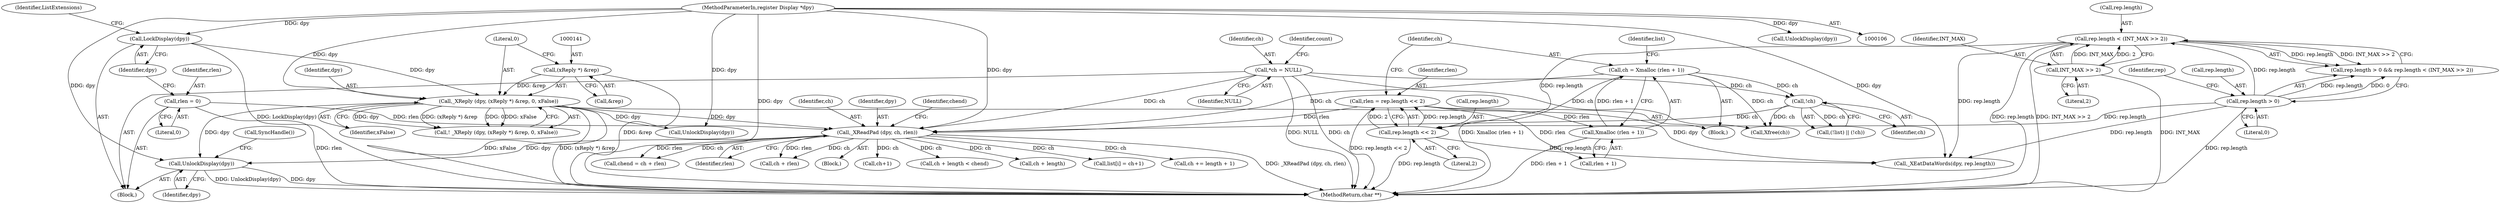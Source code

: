 digraph "0_libx11_dbf72805fd9d7b1846fe9a11b46f3994bfc27fea_0@pointer" {
"1000283" [label="(Call,UnlockDisplay(dpy))"];
"1000138" [label="(Call,_XReply (dpy, (xReply *) &rep, 0, xFalse))"];
"1000131" [label="(Call,LockDisplay(dpy))"];
"1000107" [label="(MethodParameterIn,register Display *dpy)"];
"1000140" [label="(Call,(xReply *) &rep)"];
"1000219" [label="(Call,_XReadPad (dpy, ch, rlen))"];
"1000116" [label="(Call,*ch = NULL)"];
"1000200" [label="(Call,!ch)"];
"1000190" [label="(Call,ch = Xmalloc (rlen + 1))"];
"1000192" [label="(Call,Xmalloc (rlen + 1))"];
"1000183" [label="(Call,rlen = rep.length << 2)"];
"1000185" [label="(Call,rep.length << 2)"];
"1000175" [label="(Call,rep.length < (INT_MAX >> 2))"];
"1000170" [label="(Call,rep.length > 0)"];
"1000179" [label="(Call,INT_MAX >> 2)"];
"1000128" [label="(Call,rlen = 0)"];
"1000246" [label="(Call,ch + length)"];
"1000175" [label="(Call,rep.length < (INT_MAX >> 2))"];
"1000180" [label="(Identifier,INT_MAX)"];
"1000142" [label="(Call,&rep)"];
"1000283" [label="(Call,UnlockDisplay(dpy))"];
"1000138" [label="(Call,_XReply (dpy, (xReply *) &rep, 0, xFalse))"];
"1000117" [label="(Identifier,ch)"];
"1000140" [label="(Call,(xReply *) &rep)"];
"1000200" [label="(Call,!ch)"];
"1000183" [label="(Call,rlen = rep.length << 2)"];
"1000205" [label="(Call,Xfree(ch))"];
"1000118" [label="(Identifier,NULL)"];
"1000186" [label="(Call,rep.length)"];
"1000251" [label="(Call,list[i] = ch+1)"];
"1000170" [label="(Call,rep.length > 0)"];
"1000129" [label="(Identifier,rlen)"];
"1000284" [label="(Identifier,dpy)"];
"1000176" [label="(Call,rep.length)"];
"1000177" [label="(Identifier,rep)"];
"1000258" [label="(Call,ch += length + 1)"];
"1000223" [label="(Call,chend = ch + rlen)"];
"1000192" [label="(Call,Xmalloc (rlen + 1))"];
"1000219" [label="(Call,_XReadPad (dpy, ch, rlen))"];
"1000147" [label="(Call,UnlockDisplay(dpy))"];
"1000169" [label="(Call,rep.length > 0 && rep.length < (INT_MAX >> 2))"];
"1000174" [label="(Literal,0)"];
"1000185" [label="(Call,rep.length << 2)"];
"1000131" [label="(Call,LockDisplay(dpy))"];
"1000222" [label="(Identifier,rlen)"];
"1000107" [label="(MethodParameterIn,register Display *dpy)"];
"1000134" [label="(Identifier,ListExtensions)"];
"1000221" [label="(Identifier,ch)"];
"1000197" [label="(Call,(!list) || (!ch))"];
"1000145" [label="(Identifier,xFalse)"];
"1000220" [label="(Identifier,dpy)"];
"1000184" [label="(Identifier,rlen)"];
"1000122" [label="(Identifier,count)"];
"1000193" [label="(Call,rlen + 1)"];
"1000128" [label="(Call,rlen = 0)"];
"1000189" [label="(Literal,2)"];
"1000207" [label="(Call,_XEatDataWords(dpy, rep.length))"];
"1000199" [label="(Identifier,list)"];
"1000225" [label="(Call,ch + rlen)"];
"1000201" [label="(Identifier,ch)"];
"1000132" [label="(Identifier,dpy)"];
"1000158" [label="(Block,)"];
"1000116" [label="(Call,*ch = NULL)"];
"1000139" [label="(Identifier,dpy)"];
"1000212" [label="(Call,UnlockDisplay(dpy))"];
"1000137" [label="(Call,! _XReply (dpy, (xReply *) &rep, 0, xFalse))"];
"1000285" [label="(Call,SyncHandle())"];
"1000191" [label="(Identifier,ch)"];
"1000288" [label="(MethodReturn,char **)"];
"1000224" [label="(Identifier,chend)"];
"1000179" [label="(Call,INT_MAX >> 2)"];
"1000255" [label="(Call,ch+1)"];
"1000171" [label="(Call,rep.length)"];
"1000130" [label="(Literal,0)"];
"1000245" [label="(Call,ch + length < chend)"];
"1000181" [label="(Literal,2)"];
"1000182" [label="(Block,)"];
"1000109" [label="(Block,)"];
"1000190" [label="(Call,ch = Xmalloc (rlen + 1))"];
"1000144" [label="(Literal,0)"];
"1000283" -> "1000109"  [label="AST: "];
"1000283" -> "1000284"  [label="CFG: "];
"1000284" -> "1000283"  [label="AST: "];
"1000285" -> "1000283"  [label="CFG: "];
"1000283" -> "1000288"  [label="DDG: dpy"];
"1000283" -> "1000288"  [label="DDG: UnlockDisplay(dpy)"];
"1000138" -> "1000283"  [label="DDG: dpy"];
"1000219" -> "1000283"  [label="DDG: dpy"];
"1000107" -> "1000283"  [label="DDG: dpy"];
"1000138" -> "1000137"  [label="AST: "];
"1000138" -> "1000145"  [label="CFG: "];
"1000139" -> "1000138"  [label="AST: "];
"1000140" -> "1000138"  [label="AST: "];
"1000144" -> "1000138"  [label="AST: "];
"1000145" -> "1000138"  [label="AST: "];
"1000137" -> "1000138"  [label="CFG: "];
"1000138" -> "1000288"  [label="DDG: (xReply *) &rep"];
"1000138" -> "1000288"  [label="DDG: xFalse"];
"1000138" -> "1000137"  [label="DDG: dpy"];
"1000138" -> "1000137"  [label="DDG: (xReply *) &rep"];
"1000138" -> "1000137"  [label="DDG: 0"];
"1000138" -> "1000137"  [label="DDG: xFalse"];
"1000131" -> "1000138"  [label="DDG: dpy"];
"1000107" -> "1000138"  [label="DDG: dpy"];
"1000140" -> "1000138"  [label="DDG: &rep"];
"1000138" -> "1000147"  [label="DDG: dpy"];
"1000138" -> "1000207"  [label="DDG: dpy"];
"1000138" -> "1000219"  [label="DDG: dpy"];
"1000131" -> "1000109"  [label="AST: "];
"1000131" -> "1000132"  [label="CFG: "];
"1000132" -> "1000131"  [label="AST: "];
"1000134" -> "1000131"  [label="CFG: "];
"1000131" -> "1000288"  [label="DDG: LockDisplay(dpy)"];
"1000107" -> "1000131"  [label="DDG: dpy"];
"1000107" -> "1000106"  [label="AST: "];
"1000107" -> "1000288"  [label="DDG: dpy"];
"1000107" -> "1000147"  [label="DDG: dpy"];
"1000107" -> "1000207"  [label="DDG: dpy"];
"1000107" -> "1000212"  [label="DDG: dpy"];
"1000107" -> "1000219"  [label="DDG: dpy"];
"1000140" -> "1000142"  [label="CFG: "];
"1000141" -> "1000140"  [label="AST: "];
"1000142" -> "1000140"  [label="AST: "];
"1000144" -> "1000140"  [label="CFG: "];
"1000140" -> "1000288"  [label="DDG: &rep"];
"1000219" -> "1000158"  [label="AST: "];
"1000219" -> "1000222"  [label="CFG: "];
"1000220" -> "1000219"  [label="AST: "];
"1000221" -> "1000219"  [label="AST: "];
"1000222" -> "1000219"  [label="AST: "];
"1000224" -> "1000219"  [label="CFG: "];
"1000219" -> "1000288"  [label="DDG: _XReadPad (dpy, ch, rlen)"];
"1000116" -> "1000219"  [label="DDG: ch"];
"1000200" -> "1000219"  [label="DDG: ch"];
"1000190" -> "1000219"  [label="DDG: ch"];
"1000128" -> "1000219"  [label="DDG: rlen"];
"1000183" -> "1000219"  [label="DDG: rlen"];
"1000219" -> "1000223"  [label="DDG: ch"];
"1000219" -> "1000223"  [label="DDG: rlen"];
"1000219" -> "1000225"  [label="DDG: ch"];
"1000219" -> "1000225"  [label="DDG: rlen"];
"1000219" -> "1000245"  [label="DDG: ch"];
"1000219" -> "1000246"  [label="DDG: ch"];
"1000219" -> "1000251"  [label="DDG: ch"];
"1000219" -> "1000255"  [label="DDG: ch"];
"1000219" -> "1000258"  [label="DDG: ch"];
"1000116" -> "1000109"  [label="AST: "];
"1000116" -> "1000118"  [label="CFG: "];
"1000117" -> "1000116"  [label="AST: "];
"1000118" -> "1000116"  [label="AST: "];
"1000122" -> "1000116"  [label="CFG: "];
"1000116" -> "1000288"  [label="DDG: ch"];
"1000116" -> "1000288"  [label="DDG: NULL"];
"1000116" -> "1000200"  [label="DDG: ch"];
"1000116" -> "1000205"  [label="DDG: ch"];
"1000200" -> "1000197"  [label="AST: "];
"1000200" -> "1000201"  [label="CFG: "];
"1000201" -> "1000200"  [label="AST: "];
"1000197" -> "1000200"  [label="CFG: "];
"1000200" -> "1000197"  [label="DDG: ch"];
"1000190" -> "1000200"  [label="DDG: ch"];
"1000200" -> "1000205"  [label="DDG: ch"];
"1000190" -> "1000182"  [label="AST: "];
"1000190" -> "1000192"  [label="CFG: "];
"1000191" -> "1000190"  [label="AST: "];
"1000192" -> "1000190"  [label="AST: "];
"1000199" -> "1000190"  [label="CFG: "];
"1000190" -> "1000288"  [label="DDG: Xmalloc (rlen + 1)"];
"1000192" -> "1000190"  [label="DDG: rlen + 1"];
"1000190" -> "1000205"  [label="DDG: ch"];
"1000192" -> "1000193"  [label="CFG: "];
"1000193" -> "1000192"  [label="AST: "];
"1000192" -> "1000288"  [label="DDG: rlen + 1"];
"1000183" -> "1000192"  [label="DDG: rlen"];
"1000183" -> "1000182"  [label="AST: "];
"1000183" -> "1000185"  [label="CFG: "];
"1000184" -> "1000183"  [label="AST: "];
"1000185" -> "1000183"  [label="AST: "];
"1000191" -> "1000183"  [label="CFG: "];
"1000183" -> "1000288"  [label="DDG: rep.length << 2"];
"1000185" -> "1000183"  [label="DDG: rep.length"];
"1000185" -> "1000183"  [label="DDG: 2"];
"1000183" -> "1000193"  [label="DDG: rlen"];
"1000185" -> "1000189"  [label="CFG: "];
"1000186" -> "1000185"  [label="AST: "];
"1000189" -> "1000185"  [label="AST: "];
"1000185" -> "1000288"  [label="DDG: rep.length"];
"1000175" -> "1000185"  [label="DDG: rep.length"];
"1000170" -> "1000185"  [label="DDG: rep.length"];
"1000185" -> "1000207"  [label="DDG: rep.length"];
"1000175" -> "1000169"  [label="AST: "];
"1000175" -> "1000179"  [label="CFG: "];
"1000176" -> "1000175"  [label="AST: "];
"1000179" -> "1000175"  [label="AST: "];
"1000169" -> "1000175"  [label="CFG: "];
"1000175" -> "1000288"  [label="DDG: INT_MAX >> 2"];
"1000175" -> "1000288"  [label="DDG: rep.length"];
"1000175" -> "1000169"  [label="DDG: rep.length"];
"1000175" -> "1000169"  [label="DDG: INT_MAX >> 2"];
"1000170" -> "1000175"  [label="DDG: rep.length"];
"1000179" -> "1000175"  [label="DDG: INT_MAX"];
"1000179" -> "1000175"  [label="DDG: 2"];
"1000175" -> "1000207"  [label="DDG: rep.length"];
"1000170" -> "1000169"  [label="AST: "];
"1000170" -> "1000174"  [label="CFG: "];
"1000171" -> "1000170"  [label="AST: "];
"1000174" -> "1000170"  [label="AST: "];
"1000177" -> "1000170"  [label="CFG: "];
"1000169" -> "1000170"  [label="CFG: "];
"1000170" -> "1000288"  [label="DDG: rep.length"];
"1000170" -> "1000169"  [label="DDG: rep.length"];
"1000170" -> "1000169"  [label="DDG: 0"];
"1000170" -> "1000207"  [label="DDG: rep.length"];
"1000179" -> "1000181"  [label="CFG: "];
"1000180" -> "1000179"  [label="AST: "];
"1000181" -> "1000179"  [label="AST: "];
"1000179" -> "1000288"  [label="DDG: INT_MAX"];
"1000128" -> "1000109"  [label="AST: "];
"1000128" -> "1000130"  [label="CFG: "];
"1000129" -> "1000128"  [label="AST: "];
"1000130" -> "1000128"  [label="AST: "];
"1000132" -> "1000128"  [label="CFG: "];
"1000128" -> "1000288"  [label="DDG: rlen"];
}
